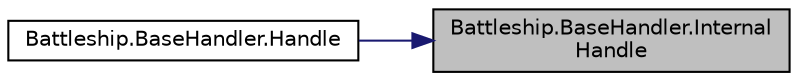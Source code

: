 digraph "Battleship.BaseHandler.InternalHandle"
{
 // INTERACTIVE_SVG=YES
 // LATEX_PDF_SIZE
  edge [fontname="Helvetica",fontsize="10",labelfontname="Helvetica",labelfontsize="10"];
  node [fontname="Helvetica",fontsize="10",shape=record];
  rankdir="RL";
  Node1 [label="Battleship.BaseHandler.Internal\lHandle",height=0.2,width=0.4,color="black", fillcolor="grey75", style="filled", fontcolor="black",tooltip="Este método debe ser sobreescrito por las clases sucesores. La clase sucesora procesa el mensaje y re..."];
  Node1 -> Node2 [dir="back",color="midnightblue",fontsize="10",style="solid",fontname="Helvetica"];
  Node2 [label="Battleship.BaseHandler.Handle",height=0.2,width=0.4,color="black", fillcolor="white", style="filled",URL="$classBattleship_1_1BaseHandler.html#a9b433521a2bbb32837bbeddec958bdc2",tooltip="Procesa el mensaje o la pasa al siguiente \"handler\" si existe."];
}
